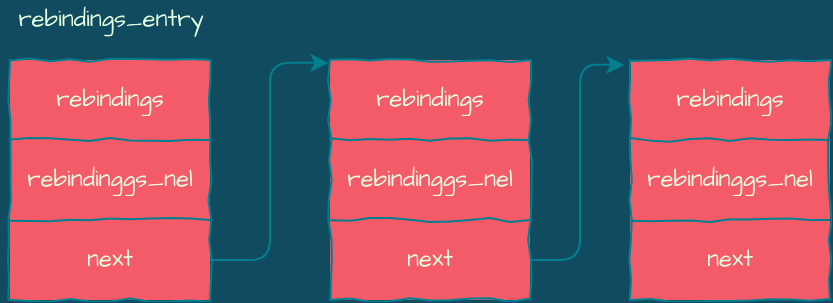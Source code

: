 <mxfile version="14.1.7" type="github">
  <diagram id="h7hjQ6mR4CvIRtF2f4yU" name="Page-1">
    <mxGraphModel dx="670" dy="372" grid="1" gridSize="10" guides="1" tooltips="1" connect="1" arrows="1" fold="1" page="1" pageScale="1" pageWidth="827" pageHeight="1169" background="#114B5F" math="0" shadow="0">
      <root>
        <mxCell id="0" />
        <mxCell id="1" parent="0" />
        <mxCell id="h9q0ocHuphVxUm8-d-Fr-1" value="" style="shape=table;html=1;whiteSpace=wrap;startSize=0;container=1;collapsible=0;childLayout=tableLayout;fillColor=#F45B69;strokeColor=#028090;fontColor=#E4FDE1;comic=1;" vertex="1" parent="1">
          <mxGeometry x="130" y="140" width="100" height="120" as="geometry" />
        </mxCell>
        <mxCell id="h9q0ocHuphVxUm8-d-Fr-2" value="" style="shape=partialRectangle;html=1;whiteSpace=wrap;collapsible=0;dropTarget=0;pointerEvents=0;fillColor=none;top=0;left=0;bottom=0;right=0;points=[[0,0.5],[1,0.5]];portConstraint=eastwest;strokeColor=#028090;fontColor=#E4FDE1;" vertex="1" parent="h9q0ocHuphVxUm8-d-Fr-1">
          <mxGeometry width="100" height="40" as="geometry" />
        </mxCell>
        <mxCell id="h9q0ocHuphVxUm8-d-Fr-3" value="rebindings" style="shape=partialRectangle;html=1;whiteSpace=wrap;connectable=0;overflow=hidden;fillColor=none;top=0;left=0;bottom=0;right=0;strokeColor=#028090;fontColor=#E4FDE1;fontFamily=Architects Daughter;fontSource=https%3A%2F%2Ffonts.googleapis.com%2Fcss%3Ffamily%3DArchitects%2BDaughter;" vertex="1" parent="h9q0ocHuphVxUm8-d-Fr-2">
          <mxGeometry width="100" height="40" as="geometry" />
        </mxCell>
        <mxCell id="h9q0ocHuphVxUm8-d-Fr-4" value="" style="shape=partialRectangle;html=1;whiteSpace=wrap;collapsible=0;dropTarget=0;pointerEvents=0;fillColor=none;top=0;left=0;bottom=0;right=0;points=[[0,0.5],[1,0.5]];portConstraint=eastwest;strokeColor=#028090;fontColor=#E4FDE1;" vertex="1" parent="h9q0ocHuphVxUm8-d-Fr-1">
          <mxGeometry y="40" width="100" height="40" as="geometry" />
        </mxCell>
        <mxCell id="h9q0ocHuphVxUm8-d-Fr-5" value="rebindinggs_nel" style="shape=partialRectangle;html=1;whiteSpace=wrap;connectable=0;overflow=hidden;fillColor=none;top=0;left=0;bottom=0;right=0;strokeColor=#028090;fontColor=#E4FDE1;fontFamily=Architects Daughter;fontSource=https%3A%2F%2Ffonts.googleapis.com%2Fcss%3Ffamily%3DArchitects%2BDaughter;" vertex="1" parent="h9q0ocHuphVxUm8-d-Fr-4">
          <mxGeometry width="100" height="40" as="geometry" />
        </mxCell>
        <mxCell id="h9q0ocHuphVxUm8-d-Fr-7" style="shape=partialRectangle;html=1;whiteSpace=wrap;collapsible=0;dropTarget=0;pointerEvents=0;fillColor=none;top=0;left=0;bottom=0;right=0;points=[[0,0.5],[1,0.5]];portConstraint=eastwest;strokeColor=#028090;fontColor=#E4FDE1;" vertex="1" parent="h9q0ocHuphVxUm8-d-Fr-1">
          <mxGeometry y="80" width="100" height="40" as="geometry" />
        </mxCell>
        <mxCell id="h9q0ocHuphVxUm8-d-Fr-8" value="next" style="shape=partialRectangle;html=1;whiteSpace=wrap;connectable=0;overflow=hidden;fillColor=none;top=0;left=0;bottom=0;right=0;strokeColor=#028090;fontColor=#E4FDE1;fontFamily=Architects Daughter;fontSource=https%3A%2F%2Ffonts.googleapis.com%2Fcss%3Ffamily%3DArchitects%2BDaughter;" vertex="1" parent="h9q0ocHuphVxUm8-d-Fr-7">
          <mxGeometry width="100" height="40" as="geometry" />
        </mxCell>
        <mxCell id="h9q0ocHuphVxUm8-d-Fr-6" value="rebindings_entry" style="text;html=1;align=center;verticalAlign=middle;resizable=0;points=[];autosize=1;fontColor=#E4FDE1;fontFamily=Architects Daughter;fontSource=https%3A%2F%2Ffonts.googleapis.com%2Fcss%3Ffamily%3DArchitects%2BDaughter;" vertex="1" parent="1">
          <mxGeometry x="125" y="110" width="110" height="20" as="geometry" />
        </mxCell>
        <mxCell id="h9q0ocHuphVxUm8-d-Fr-9" value="" style="shape=table;html=1;whiteSpace=wrap;startSize=0;container=1;collapsible=0;childLayout=tableLayout;fillColor=#F45B69;strokeColor=#028090;fontColor=#E4FDE1;comic=1;" vertex="1" parent="1">
          <mxGeometry x="290" y="140" width="100" height="120" as="geometry" />
        </mxCell>
        <mxCell id="h9q0ocHuphVxUm8-d-Fr-10" value="" style="shape=partialRectangle;html=1;whiteSpace=wrap;collapsible=0;dropTarget=0;pointerEvents=0;fillColor=none;top=0;left=0;bottom=0;right=0;points=[[0,0.5],[1,0.5]];portConstraint=eastwest;strokeColor=#028090;fontColor=#E4FDE1;" vertex="1" parent="h9q0ocHuphVxUm8-d-Fr-9">
          <mxGeometry width="100" height="40" as="geometry" />
        </mxCell>
        <mxCell id="h9q0ocHuphVxUm8-d-Fr-11" value="rebindings" style="shape=partialRectangle;html=1;whiteSpace=wrap;connectable=0;overflow=hidden;fillColor=none;top=0;left=0;bottom=0;right=0;strokeColor=#028090;fontColor=#E4FDE1;fontFamily=Architects Daughter;fontSource=https%3A%2F%2Ffonts.googleapis.com%2Fcss%3Ffamily%3DArchitects%2BDaughter;" vertex="1" parent="h9q0ocHuphVxUm8-d-Fr-10">
          <mxGeometry width="100" height="40" as="geometry" />
        </mxCell>
        <mxCell id="h9q0ocHuphVxUm8-d-Fr-12" value="" style="shape=partialRectangle;html=1;whiteSpace=wrap;collapsible=0;dropTarget=0;pointerEvents=0;fillColor=none;top=0;left=0;bottom=0;right=0;points=[[0,0.5],[1,0.5]];portConstraint=eastwest;strokeColor=#028090;fontColor=#E4FDE1;" vertex="1" parent="h9q0ocHuphVxUm8-d-Fr-9">
          <mxGeometry y="40" width="100" height="40" as="geometry" />
        </mxCell>
        <mxCell id="h9q0ocHuphVxUm8-d-Fr-13" value="rebindinggs_nel" style="shape=partialRectangle;html=1;whiteSpace=wrap;connectable=0;overflow=hidden;fillColor=none;top=0;left=0;bottom=0;right=0;strokeColor=#028090;fontColor=#E4FDE1;fontFamily=Architects Daughter;fontSource=https%3A%2F%2Ffonts.googleapis.com%2Fcss%3Ffamily%3DArchitects%2BDaughter;" vertex="1" parent="h9q0ocHuphVxUm8-d-Fr-12">
          <mxGeometry width="100" height="40" as="geometry" />
        </mxCell>
        <mxCell id="h9q0ocHuphVxUm8-d-Fr-14" style="shape=partialRectangle;html=1;whiteSpace=wrap;collapsible=0;dropTarget=0;pointerEvents=0;fillColor=none;top=0;left=0;bottom=0;right=0;points=[[0,0.5],[1,0.5]];portConstraint=eastwest;strokeColor=#028090;fontColor=#E4FDE1;" vertex="1" parent="h9q0ocHuphVxUm8-d-Fr-9">
          <mxGeometry y="80" width="100" height="40" as="geometry" />
        </mxCell>
        <mxCell id="h9q0ocHuphVxUm8-d-Fr-15" value="next" style="shape=partialRectangle;html=1;whiteSpace=wrap;connectable=0;overflow=hidden;fillColor=none;top=0;left=0;bottom=0;right=0;strokeColor=#028090;fontColor=#E4FDE1;fontFamily=Architects Daughter;fontSource=https%3A%2F%2Ffonts.googleapis.com%2Fcss%3Ffamily%3DArchitects%2BDaughter;" vertex="1" parent="h9q0ocHuphVxUm8-d-Fr-14">
          <mxGeometry width="100" height="40" as="geometry" />
        </mxCell>
        <mxCell id="h9q0ocHuphVxUm8-d-Fr-16" style="edgeStyle=orthogonalEdgeStyle;curved=0;rounded=1;sketch=0;orthogonalLoop=1;jettySize=auto;html=1;exitX=1;exitY=0.5;exitDx=0;exitDy=0;entryX=-0.008;entryY=0.036;entryDx=0;entryDy=0;strokeColor=#028090;fillColor=#F45B69;fontFamily=Architects Daughter;fontSource=https%3A%2F%2Ffonts.googleapis.com%2Fcss%3Ffamily%3DArchitects%2BDaughter;fontColor=#E4FDE1;entryPerimeter=0;" edge="1" parent="1" source="h9q0ocHuphVxUm8-d-Fr-7" target="h9q0ocHuphVxUm8-d-Fr-10">
          <mxGeometry relative="1" as="geometry" />
        </mxCell>
        <mxCell id="h9q0ocHuphVxUm8-d-Fr-17" value="" style="shape=table;html=1;whiteSpace=wrap;startSize=0;container=1;collapsible=0;childLayout=tableLayout;fillColor=#F45B69;strokeColor=#028090;fontColor=#E4FDE1;comic=1;" vertex="1" parent="1">
          <mxGeometry x="440" y="140" width="100" height="120" as="geometry" />
        </mxCell>
        <mxCell id="h9q0ocHuphVxUm8-d-Fr-18" value="" style="shape=partialRectangle;html=1;whiteSpace=wrap;collapsible=0;dropTarget=0;pointerEvents=0;fillColor=none;top=0;left=0;bottom=0;right=0;points=[[0,0.5],[1,0.5]];portConstraint=eastwest;strokeColor=#028090;fontColor=#E4FDE1;" vertex="1" parent="h9q0ocHuphVxUm8-d-Fr-17">
          <mxGeometry width="100" height="40" as="geometry" />
        </mxCell>
        <mxCell id="h9q0ocHuphVxUm8-d-Fr-19" value="rebindings" style="shape=partialRectangle;html=1;whiteSpace=wrap;connectable=0;overflow=hidden;fillColor=none;top=0;left=0;bottom=0;right=0;strokeColor=#028090;fontColor=#E4FDE1;fontFamily=Architects Daughter;fontSource=https%3A%2F%2Ffonts.googleapis.com%2Fcss%3Ffamily%3DArchitects%2BDaughter;" vertex="1" parent="h9q0ocHuphVxUm8-d-Fr-18">
          <mxGeometry width="100" height="40" as="geometry" />
        </mxCell>
        <mxCell id="h9q0ocHuphVxUm8-d-Fr-20" value="" style="shape=partialRectangle;html=1;whiteSpace=wrap;collapsible=0;dropTarget=0;pointerEvents=0;fillColor=none;top=0;left=0;bottom=0;right=0;points=[[0,0.5],[1,0.5]];portConstraint=eastwest;strokeColor=#028090;fontColor=#E4FDE1;" vertex="1" parent="h9q0ocHuphVxUm8-d-Fr-17">
          <mxGeometry y="40" width="100" height="40" as="geometry" />
        </mxCell>
        <mxCell id="h9q0ocHuphVxUm8-d-Fr-21" value="rebindinggs_nel" style="shape=partialRectangle;html=1;whiteSpace=wrap;connectable=0;overflow=hidden;fillColor=none;top=0;left=0;bottom=0;right=0;strokeColor=#028090;fontColor=#E4FDE1;fontFamily=Architects Daughter;fontSource=https%3A%2F%2Ffonts.googleapis.com%2Fcss%3Ffamily%3DArchitects%2BDaughter;" vertex="1" parent="h9q0ocHuphVxUm8-d-Fr-20">
          <mxGeometry width="100" height="40" as="geometry" />
        </mxCell>
        <mxCell id="h9q0ocHuphVxUm8-d-Fr-22" style="shape=partialRectangle;html=1;whiteSpace=wrap;collapsible=0;dropTarget=0;pointerEvents=0;fillColor=none;top=0;left=0;bottom=0;right=0;points=[[0,0.5],[1,0.5]];portConstraint=eastwest;strokeColor=#028090;fontColor=#E4FDE1;" vertex="1" parent="h9q0ocHuphVxUm8-d-Fr-17">
          <mxGeometry y="80" width="100" height="40" as="geometry" />
        </mxCell>
        <mxCell id="h9q0ocHuphVxUm8-d-Fr-23" value="next" style="shape=partialRectangle;html=1;whiteSpace=wrap;connectable=0;overflow=hidden;fillColor=none;top=0;left=0;bottom=0;right=0;strokeColor=#028090;fontColor=#E4FDE1;fontFamily=Architects Daughter;fontSource=https%3A%2F%2Ffonts.googleapis.com%2Fcss%3Ffamily%3DArchitects%2BDaughter;" vertex="1" parent="h9q0ocHuphVxUm8-d-Fr-22">
          <mxGeometry width="100" height="40" as="geometry" />
        </mxCell>
        <mxCell id="h9q0ocHuphVxUm8-d-Fr-24" style="edgeStyle=orthogonalEdgeStyle;curved=0;rounded=1;sketch=0;orthogonalLoop=1;jettySize=auto;html=1;exitX=1;exitY=0.5;exitDx=0;exitDy=0;entryX=-0.028;entryY=0.061;entryDx=0;entryDy=0;entryPerimeter=0;strokeColor=#028090;fillColor=#F45B69;fontFamily=Architects Daughter;fontSource=https%3A%2F%2Ffonts.googleapis.com%2Fcss%3Ffamily%3DArchitects%2BDaughter;fontColor=#E4FDE1;" edge="1" parent="1" source="h9q0ocHuphVxUm8-d-Fr-14" target="h9q0ocHuphVxUm8-d-Fr-18">
          <mxGeometry relative="1" as="geometry" />
        </mxCell>
      </root>
    </mxGraphModel>
  </diagram>
</mxfile>
